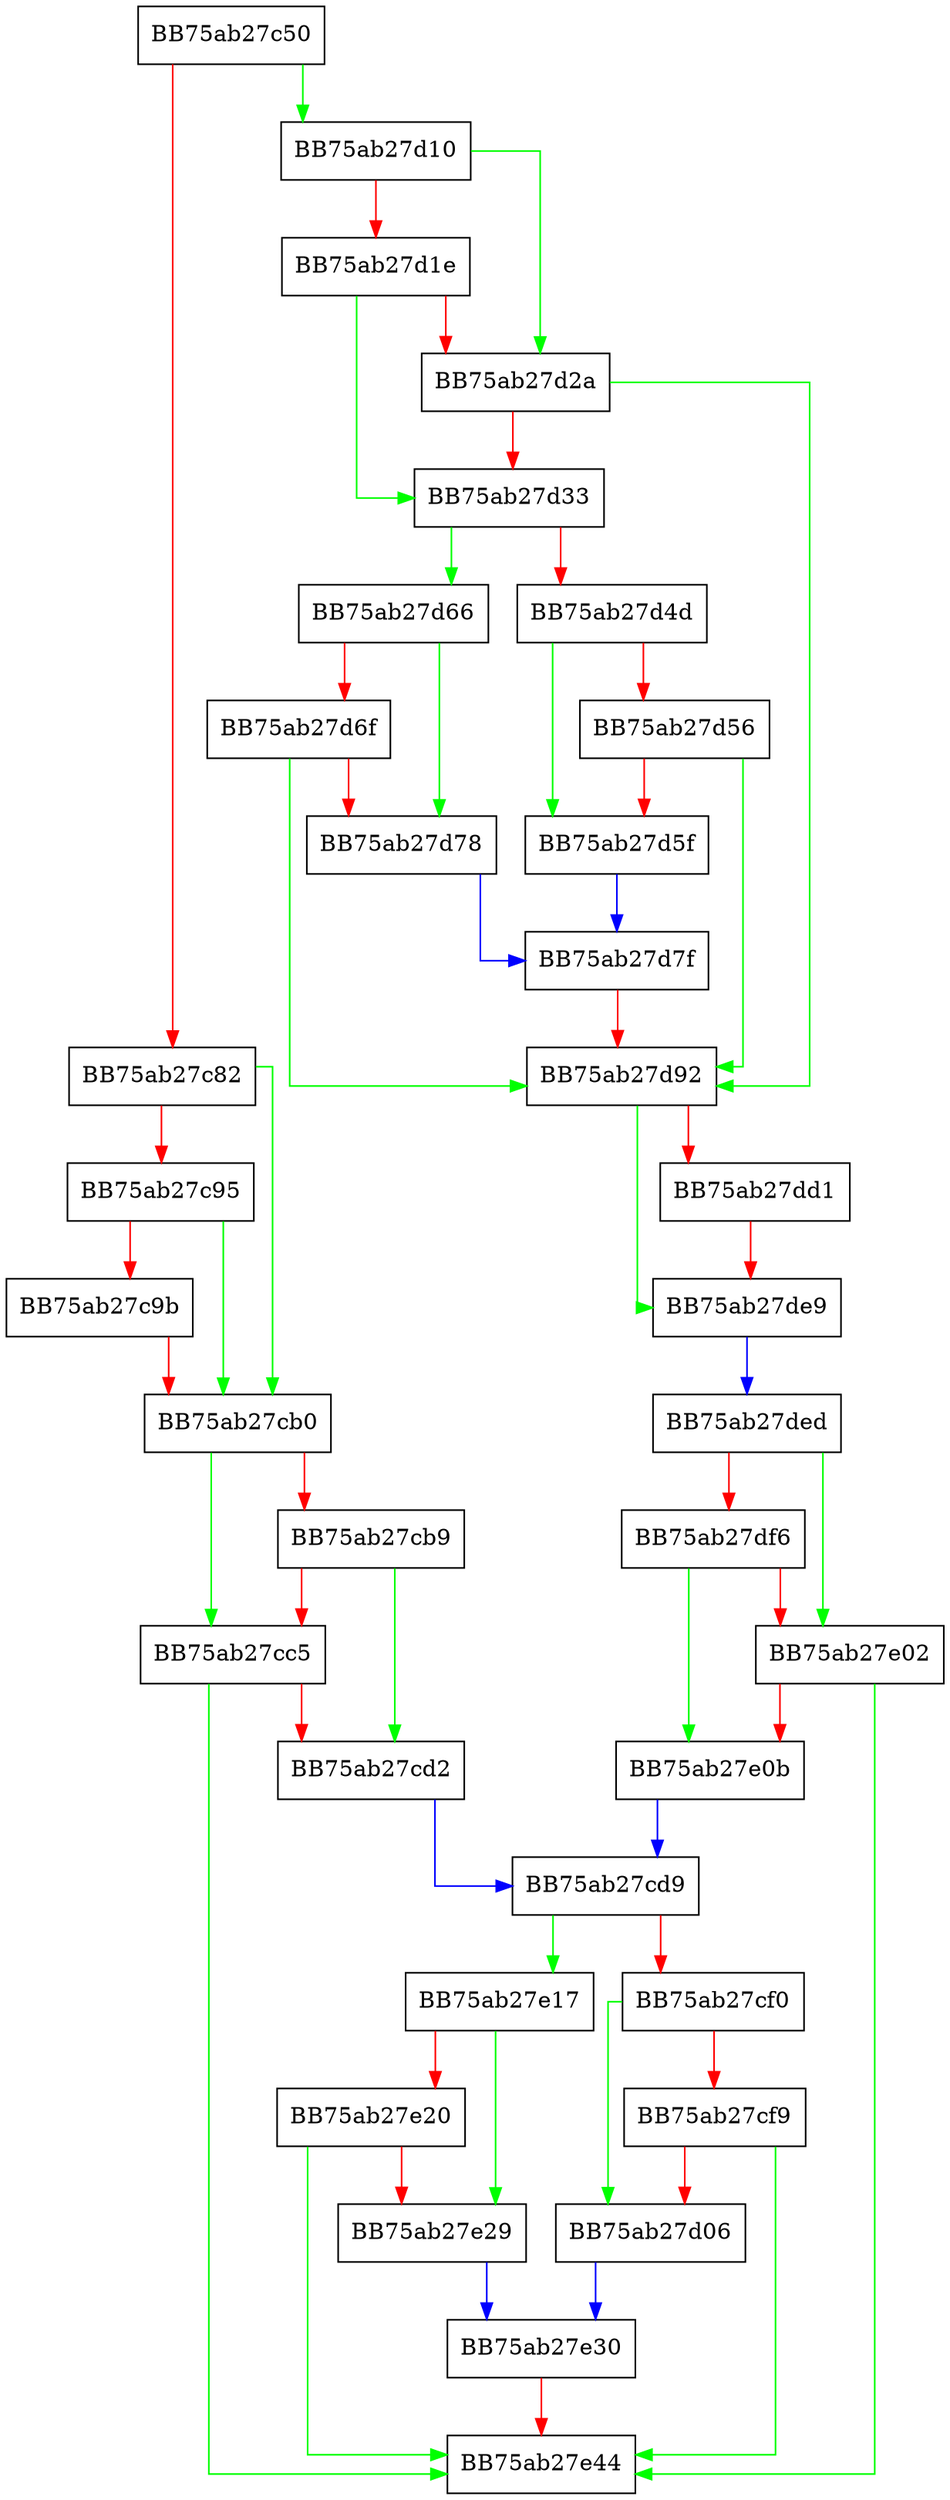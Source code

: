 digraph RunTask {
  node [shape="box"];
  graph [splines=ortho];
  BB75ab27c50 -> BB75ab27d10 [color="green"];
  BB75ab27c50 -> BB75ab27c82 [color="red"];
  BB75ab27c82 -> BB75ab27cb0 [color="green"];
  BB75ab27c82 -> BB75ab27c95 [color="red"];
  BB75ab27c95 -> BB75ab27cb0 [color="green"];
  BB75ab27c95 -> BB75ab27c9b [color="red"];
  BB75ab27c9b -> BB75ab27cb0 [color="red"];
  BB75ab27cb0 -> BB75ab27cc5 [color="green"];
  BB75ab27cb0 -> BB75ab27cb9 [color="red"];
  BB75ab27cb9 -> BB75ab27cd2 [color="green"];
  BB75ab27cb9 -> BB75ab27cc5 [color="red"];
  BB75ab27cc5 -> BB75ab27e44 [color="green"];
  BB75ab27cc5 -> BB75ab27cd2 [color="red"];
  BB75ab27cd2 -> BB75ab27cd9 [color="blue"];
  BB75ab27cd9 -> BB75ab27e17 [color="green"];
  BB75ab27cd9 -> BB75ab27cf0 [color="red"];
  BB75ab27cf0 -> BB75ab27d06 [color="green"];
  BB75ab27cf0 -> BB75ab27cf9 [color="red"];
  BB75ab27cf9 -> BB75ab27e44 [color="green"];
  BB75ab27cf9 -> BB75ab27d06 [color="red"];
  BB75ab27d06 -> BB75ab27e30 [color="blue"];
  BB75ab27d10 -> BB75ab27d2a [color="green"];
  BB75ab27d10 -> BB75ab27d1e [color="red"];
  BB75ab27d1e -> BB75ab27d33 [color="green"];
  BB75ab27d1e -> BB75ab27d2a [color="red"];
  BB75ab27d2a -> BB75ab27d92 [color="green"];
  BB75ab27d2a -> BB75ab27d33 [color="red"];
  BB75ab27d33 -> BB75ab27d66 [color="green"];
  BB75ab27d33 -> BB75ab27d4d [color="red"];
  BB75ab27d4d -> BB75ab27d5f [color="green"];
  BB75ab27d4d -> BB75ab27d56 [color="red"];
  BB75ab27d56 -> BB75ab27d92 [color="green"];
  BB75ab27d56 -> BB75ab27d5f [color="red"];
  BB75ab27d5f -> BB75ab27d7f [color="blue"];
  BB75ab27d66 -> BB75ab27d78 [color="green"];
  BB75ab27d66 -> BB75ab27d6f [color="red"];
  BB75ab27d6f -> BB75ab27d92 [color="green"];
  BB75ab27d6f -> BB75ab27d78 [color="red"];
  BB75ab27d78 -> BB75ab27d7f [color="blue"];
  BB75ab27d7f -> BB75ab27d92 [color="red"];
  BB75ab27d92 -> BB75ab27de9 [color="green"];
  BB75ab27d92 -> BB75ab27dd1 [color="red"];
  BB75ab27dd1 -> BB75ab27de9 [color="red"];
  BB75ab27de9 -> BB75ab27ded [color="blue"];
  BB75ab27ded -> BB75ab27e02 [color="green"];
  BB75ab27ded -> BB75ab27df6 [color="red"];
  BB75ab27df6 -> BB75ab27e0b [color="green"];
  BB75ab27df6 -> BB75ab27e02 [color="red"];
  BB75ab27e02 -> BB75ab27e44 [color="green"];
  BB75ab27e02 -> BB75ab27e0b [color="red"];
  BB75ab27e0b -> BB75ab27cd9 [color="blue"];
  BB75ab27e17 -> BB75ab27e29 [color="green"];
  BB75ab27e17 -> BB75ab27e20 [color="red"];
  BB75ab27e20 -> BB75ab27e44 [color="green"];
  BB75ab27e20 -> BB75ab27e29 [color="red"];
  BB75ab27e29 -> BB75ab27e30 [color="blue"];
  BB75ab27e30 -> BB75ab27e44 [color="red"];
}